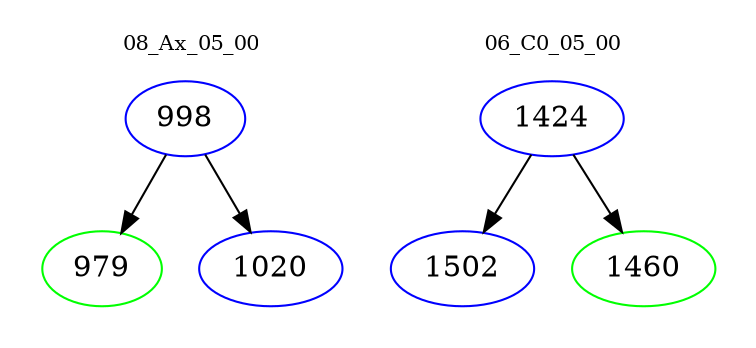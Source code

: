 digraph{
subgraph cluster_0 {
color = white
label = "08_Ax_05_00";
fontsize=10;
T0_998 [label="998", color="blue"]
T0_998 -> T0_979 [color="black"]
T0_979 [label="979", color="green"]
T0_998 -> T0_1020 [color="black"]
T0_1020 [label="1020", color="blue"]
}
subgraph cluster_1 {
color = white
label = "06_C0_05_00";
fontsize=10;
T1_1424 [label="1424", color="blue"]
T1_1424 -> T1_1502 [color="black"]
T1_1502 [label="1502", color="blue"]
T1_1424 -> T1_1460 [color="black"]
T1_1460 [label="1460", color="green"]
}
}
